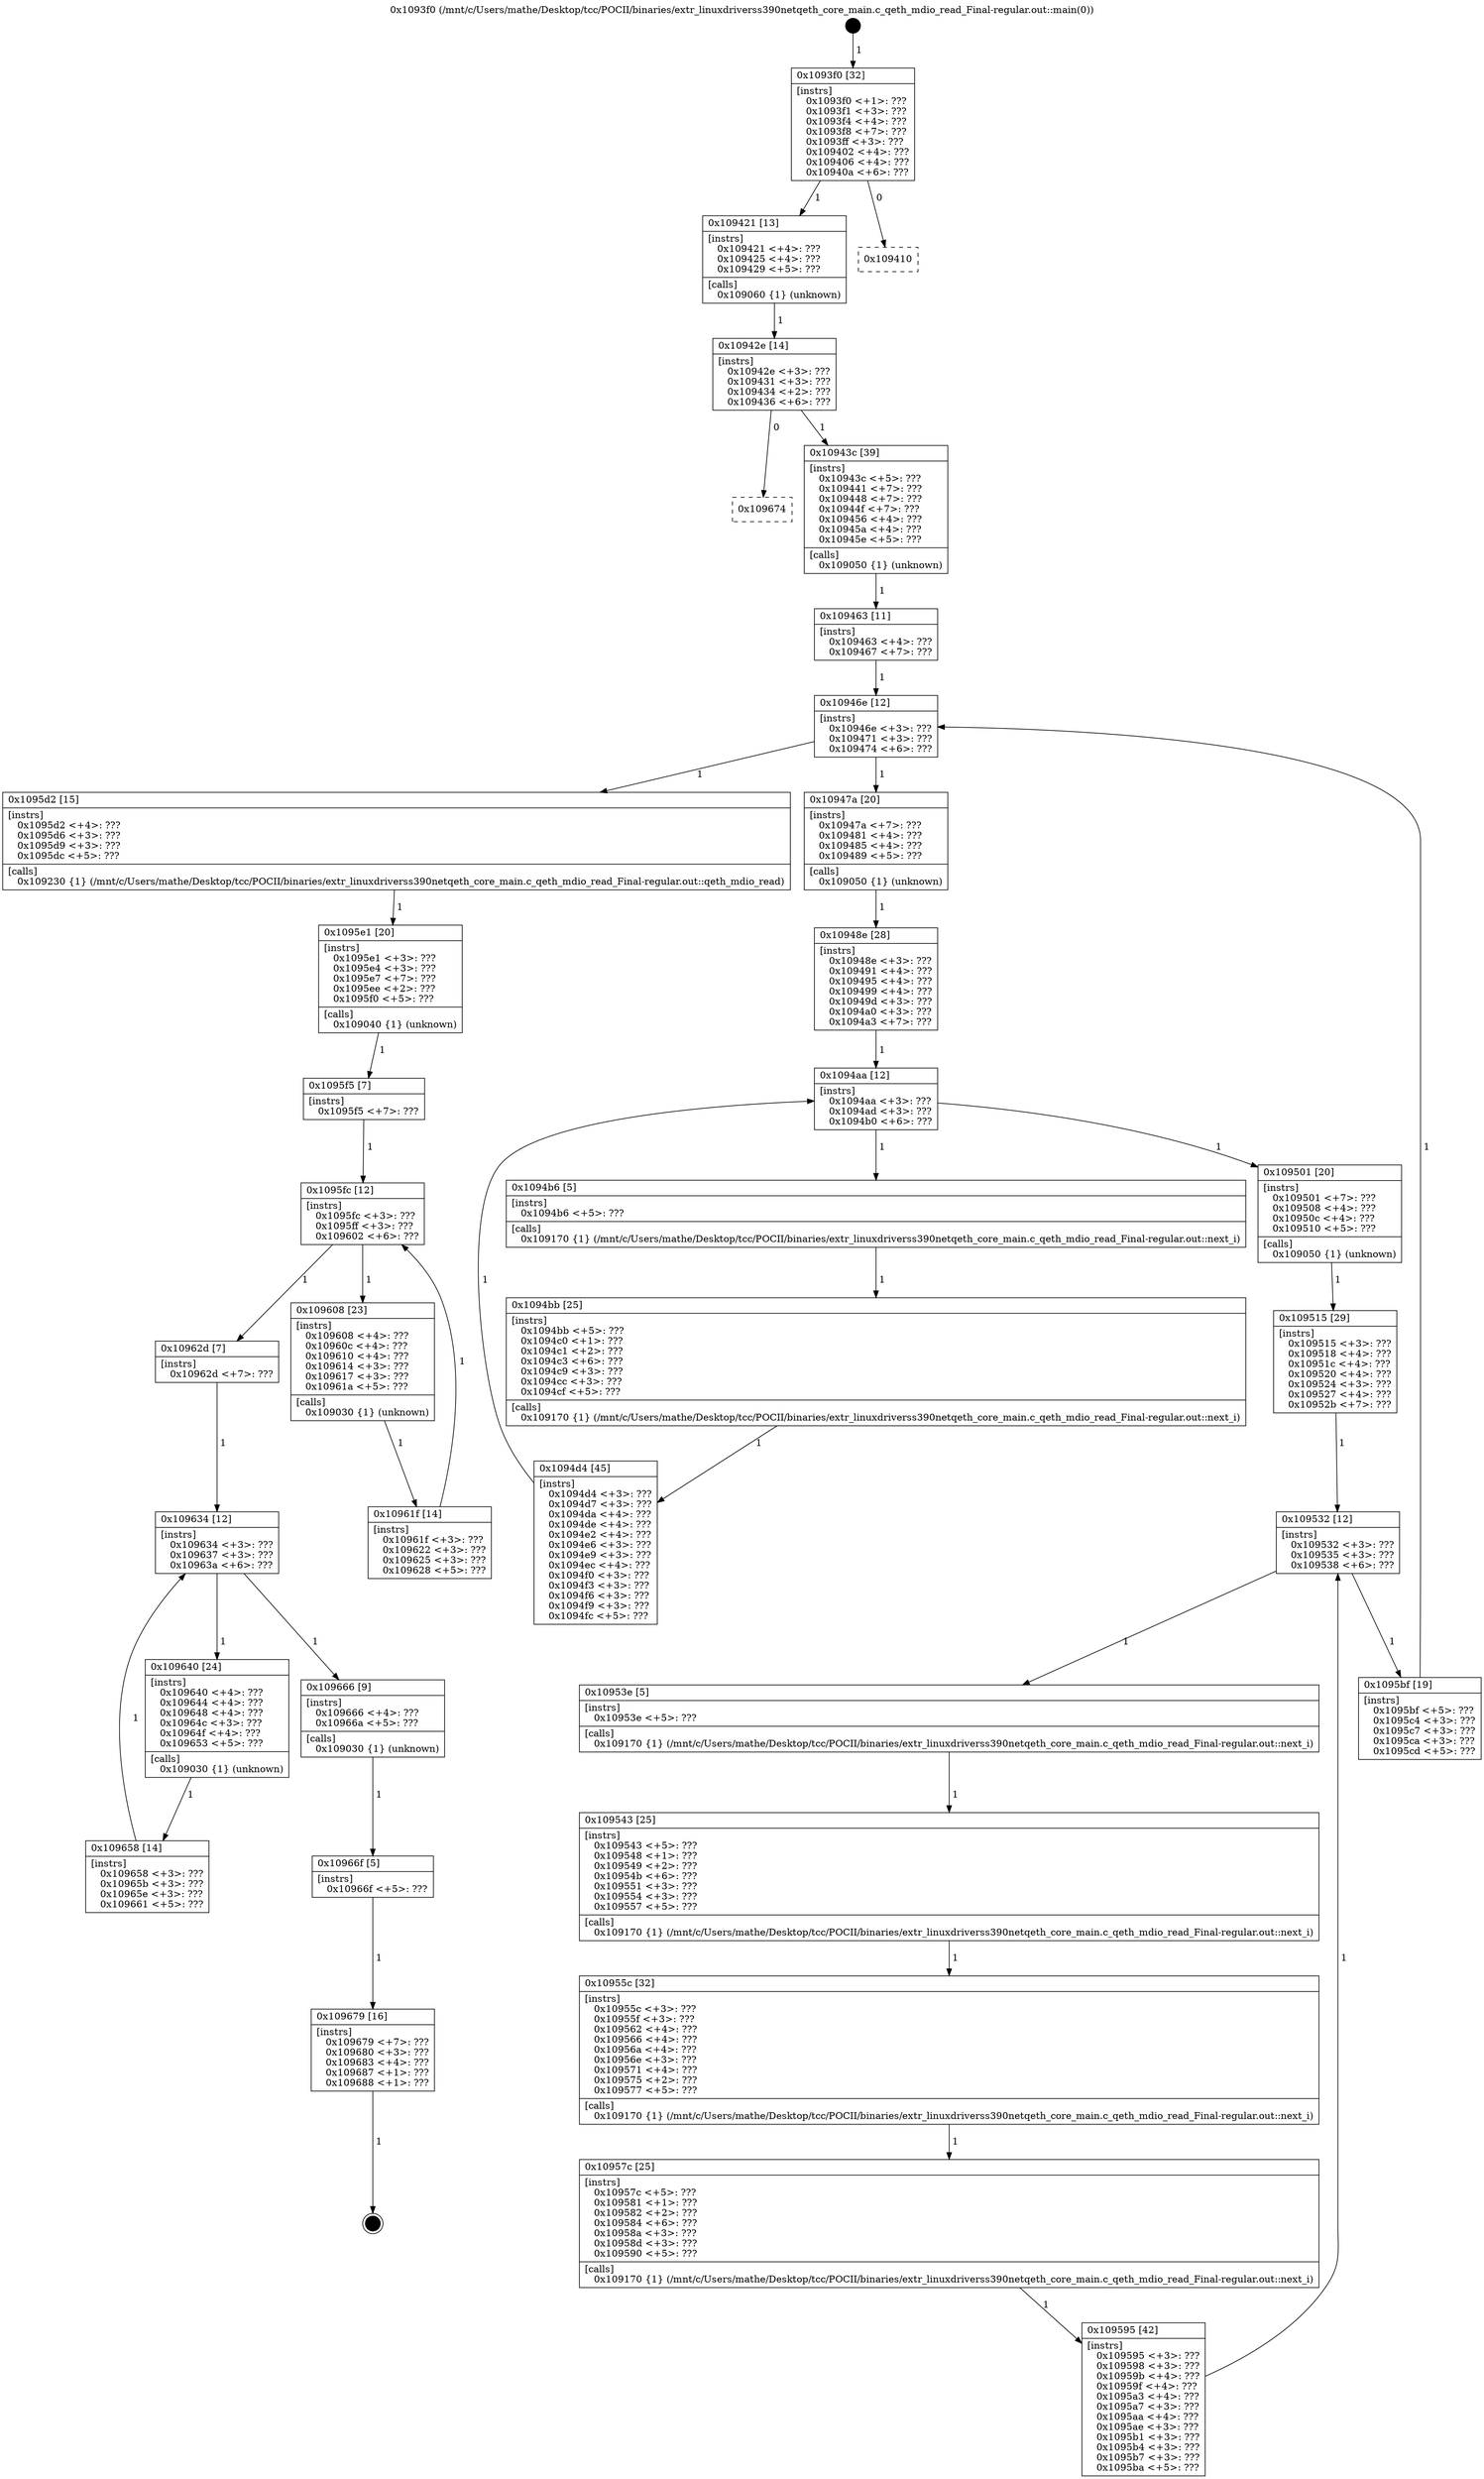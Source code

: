 digraph "0x1093f0" {
  label = "0x1093f0 (/mnt/c/Users/mathe/Desktop/tcc/POCII/binaries/extr_linuxdriverss390netqeth_core_main.c_qeth_mdio_read_Final-regular.out::main(0))"
  labelloc = "t"
  node[shape=record]

  Entry [label="",width=0.3,height=0.3,shape=circle,fillcolor=black,style=filled]
  "0x1093f0" [label="{
     0x1093f0 [32]\l
     | [instrs]\l
     &nbsp;&nbsp;0x1093f0 \<+1\>: ???\l
     &nbsp;&nbsp;0x1093f1 \<+3\>: ???\l
     &nbsp;&nbsp;0x1093f4 \<+4\>: ???\l
     &nbsp;&nbsp;0x1093f8 \<+7\>: ???\l
     &nbsp;&nbsp;0x1093ff \<+3\>: ???\l
     &nbsp;&nbsp;0x109402 \<+4\>: ???\l
     &nbsp;&nbsp;0x109406 \<+4\>: ???\l
     &nbsp;&nbsp;0x10940a \<+6\>: ???\l
  }"]
  "0x109421" [label="{
     0x109421 [13]\l
     | [instrs]\l
     &nbsp;&nbsp;0x109421 \<+4\>: ???\l
     &nbsp;&nbsp;0x109425 \<+4\>: ???\l
     &nbsp;&nbsp;0x109429 \<+5\>: ???\l
     | [calls]\l
     &nbsp;&nbsp;0x109060 \{1\} (unknown)\l
  }"]
  "0x109410" [label="{
     0x109410\l
  }", style=dashed]
  "0x10942e" [label="{
     0x10942e [14]\l
     | [instrs]\l
     &nbsp;&nbsp;0x10942e \<+3\>: ???\l
     &nbsp;&nbsp;0x109431 \<+3\>: ???\l
     &nbsp;&nbsp;0x109434 \<+2\>: ???\l
     &nbsp;&nbsp;0x109436 \<+6\>: ???\l
  }"]
  "0x109674" [label="{
     0x109674\l
  }", style=dashed]
  "0x10943c" [label="{
     0x10943c [39]\l
     | [instrs]\l
     &nbsp;&nbsp;0x10943c \<+5\>: ???\l
     &nbsp;&nbsp;0x109441 \<+7\>: ???\l
     &nbsp;&nbsp;0x109448 \<+7\>: ???\l
     &nbsp;&nbsp;0x10944f \<+7\>: ???\l
     &nbsp;&nbsp;0x109456 \<+4\>: ???\l
     &nbsp;&nbsp;0x10945a \<+4\>: ???\l
     &nbsp;&nbsp;0x10945e \<+5\>: ???\l
     | [calls]\l
     &nbsp;&nbsp;0x109050 \{1\} (unknown)\l
  }"]
  Exit [label="",width=0.3,height=0.3,shape=circle,fillcolor=black,style=filled,peripheries=2]
  "0x10946e" [label="{
     0x10946e [12]\l
     | [instrs]\l
     &nbsp;&nbsp;0x10946e \<+3\>: ???\l
     &nbsp;&nbsp;0x109471 \<+3\>: ???\l
     &nbsp;&nbsp;0x109474 \<+6\>: ???\l
  }"]
  "0x1095d2" [label="{
     0x1095d2 [15]\l
     | [instrs]\l
     &nbsp;&nbsp;0x1095d2 \<+4\>: ???\l
     &nbsp;&nbsp;0x1095d6 \<+3\>: ???\l
     &nbsp;&nbsp;0x1095d9 \<+3\>: ???\l
     &nbsp;&nbsp;0x1095dc \<+5\>: ???\l
     | [calls]\l
     &nbsp;&nbsp;0x109230 \{1\} (/mnt/c/Users/mathe/Desktop/tcc/POCII/binaries/extr_linuxdriverss390netqeth_core_main.c_qeth_mdio_read_Final-regular.out::qeth_mdio_read)\l
  }"]
  "0x10947a" [label="{
     0x10947a [20]\l
     | [instrs]\l
     &nbsp;&nbsp;0x10947a \<+7\>: ???\l
     &nbsp;&nbsp;0x109481 \<+4\>: ???\l
     &nbsp;&nbsp;0x109485 \<+4\>: ???\l
     &nbsp;&nbsp;0x109489 \<+5\>: ???\l
     | [calls]\l
     &nbsp;&nbsp;0x109050 \{1\} (unknown)\l
  }"]
  "0x1094aa" [label="{
     0x1094aa [12]\l
     | [instrs]\l
     &nbsp;&nbsp;0x1094aa \<+3\>: ???\l
     &nbsp;&nbsp;0x1094ad \<+3\>: ???\l
     &nbsp;&nbsp;0x1094b0 \<+6\>: ???\l
  }"]
  "0x109501" [label="{
     0x109501 [20]\l
     | [instrs]\l
     &nbsp;&nbsp;0x109501 \<+7\>: ???\l
     &nbsp;&nbsp;0x109508 \<+4\>: ???\l
     &nbsp;&nbsp;0x10950c \<+4\>: ???\l
     &nbsp;&nbsp;0x109510 \<+5\>: ???\l
     | [calls]\l
     &nbsp;&nbsp;0x109050 \{1\} (unknown)\l
  }"]
  "0x1094b6" [label="{
     0x1094b6 [5]\l
     | [instrs]\l
     &nbsp;&nbsp;0x1094b6 \<+5\>: ???\l
     | [calls]\l
     &nbsp;&nbsp;0x109170 \{1\} (/mnt/c/Users/mathe/Desktop/tcc/POCII/binaries/extr_linuxdriverss390netqeth_core_main.c_qeth_mdio_read_Final-regular.out::next_i)\l
  }"]
  "0x1094bb" [label="{
     0x1094bb [25]\l
     | [instrs]\l
     &nbsp;&nbsp;0x1094bb \<+5\>: ???\l
     &nbsp;&nbsp;0x1094c0 \<+1\>: ???\l
     &nbsp;&nbsp;0x1094c1 \<+2\>: ???\l
     &nbsp;&nbsp;0x1094c3 \<+6\>: ???\l
     &nbsp;&nbsp;0x1094c9 \<+3\>: ???\l
     &nbsp;&nbsp;0x1094cc \<+3\>: ???\l
     &nbsp;&nbsp;0x1094cf \<+5\>: ???\l
     | [calls]\l
     &nbsp;&nbsp;0x109170 \{1\} (/mnt/c/Users/mathe/Desktop/tcc/POCII/binaries/extr_linuxdriverss390netqeth_core_main.c_qeth_mdio_read_Final-regular.out::next_i)\l
  }"]
  "0x1094d4" [label="{
     0x1094d4 [45]\l
     | [instrs]\l
     &nbsp;&nbsp;0x1094d4 \<+3\>: ???\l
     &nbsp;&nbsp;0x1094d7 \<+3\>: ???\l
     &nbsp;&nbsp;0x1094da \<+4\>: ???\l
     &nbsp;&nbsp;0x1094de \<+4\>: ???\l
     &nbsp;&nbsp;0x1094e2 \<+4\>: ???\l
     &nbsp;&nbsp;0x1094e6 \<+3\>: ???\l
     &nbsp;&nbsp;0x1094e9 \<+3\>: ???\l
     &nbsp;&nbsp;0x1094ec \<+4\>: ???\l
     &nbsp;&nbsp;0x1094f0 \<+3\>: ???\l
     &nbsp;&nbsp;0x1094f3 \<+3\>: ???\l
     &nbsp;&nbsp;0x1094f6 \<+3\>: ???\l
     &nbsp;&nbsp;0x1094f9 \<+3\>: ???\l
     &nbsp;&nbsp;0x1094fc \<+5\>: ???\l
  }"]
  "0x10948e" [label="{
     0x10948e [28]\l
     | [instrs]\l
     &nbsp;&nbsp;0x10948e \<+3\>: ???\l
     &nbsp;&nbsp;0x109491 \<+4\>: ???\l
     &nbsp;&nbsp;0x109495 \<+4\>: ???\l
     &nbsp;&nbsp;0x109499 \<+4\>: ???\l
     &nbsp;&nbsp;0x10949d \<+3\>: ???\l
     &nbsp;&nbsp;0x1094a0 \<+3\>: ???\l
     &nbsp;&nbsp;0x1094a3 \<+7\>: ???\l
  }"]
  "0x109532" [label="{
     0x109532 [12]\l
     | [instrs]\l
     &nbsp;&nbsp;0x109532 \<+3\>: ???\l
     &nbsp;&nbsp;0x109535 \<+3\>: ???\l
     &nbsp;&nbsp;0x109538 \<+6\>: ???\l
  }"]
  "0x1095bf" [label="{
     0x1095bf [19]\l
     | [instrs]\l
     &nbsp;&nbsp;0x1095bf \<+5\>: ???\l
     &nbsp;&nbsp;0x1095c4 \<+3\>: ???\l
     &nbsp;&nbsp;0x1095c7 \<+3\>: ???\l
     &nbsp;&nbsp;0x1095ca \<+3\>: ???\l
     &nbsp;&nbsp;0x1095cd \<+5\>: ???\l
  }"]
  "0x10953e" [label="{
     0x10953e [5]\l
     | [instrs]\l
     &nbsp;&nbsp;0x10953e \<+5\>: ???\l
     | [calls]\l
     &nbsp;&nbsp;0x109170 \{1\} (/mnt/c/Users/mathe/Desktop/tcc/POCII/binaries/extr_linuxdriverss390netqeth_core_main.c_qeth_mdio_read_Final-regular.out::next_i)\l
  }"]
  "0x109543" [label="{
     0x109543 [25]\l
     | [instrs]\l
     &nbsp;&nbsp;0x109543 \<+5\>: ???\l
     &nbsp;&nbsp;0x109548 \<+1\>: ???\l
     &nbsp;&nbsp;0x109549 \<+2\>: ???\l
     &nbsp;&nbsp;0x10954b \<+6\>: ???\l
     &nbsp;&nbsp;0x109551 \<+3\>: ???\l
     &nbsp;&nbsp;0x109554 \<+3\>: ???\l
     &nbsp;&nbsp;0x109557 \<+5\>: ???\l
     | [calls]\l
     &nbsp;&nbsp;0x109170 \{1\} (/mnt/c/Users/mathe/Desktop/tcc/POCII/binaries/extr_linuxdriverss390netqeth_core_main.c_qeth_mdio_read_Final-regular.out::next_i)\l
  }"]
  "0x10955c" [label="{
     0x10955c [32]\l
     | [instrs]\l
     &nbsp;&nbsp;0x10955c \<+3\>: ???\l
     &nbsp;&nbsp;0x10955f \<+3\>: ???\l
     &nbsp;&nbsp;0x109562 \<+4\>: ???\l
     &nbsp;&nbsp;0x109566 \<+4\>: ???\l
     &nbsp;&nbsp;0x10956a \<+4\>: ???\l
     &nbsp;&nbsp;0x10956e \<+3\>: ???\l
     &nbsp;&nbsp;0x109571 \<+4\>: ???\l
     &nbsp;&nbsp;0x109575 \<+2\>: ???\l
     &nbsp;&nbsp;0x109577 \<+5\>: ???\l
     | [calls]\l
     &nbsp;&nbsp;0x109170 \{1\} (/mnt/c/Users/mathe/Desktop/tcc/POCII/binaries/extr_linuxdriverss390netqeth_core_main.c_qeth_mdio_read_Final-regular.out::next_i)\l
  }"]
  "0x10957c" [label="{
     0x10957c [25]\l
     | [instrs]\l
     &nbsp;&nbsp;0x10957c \<+5\>: ???\l
     &nbsp;&nbsp;0x109581 \<+1\>: ???\l
     &nbsp;&nbsp;0x109582 \<+2\>: ???\l
     &nbsp;&nbsp;0x109584 \<+6\>: ???\l
     &nbsp;&nbsp;0x10958a \<+3\>: ???\l
     &nbsp;&nbsp;0x10958d \<+3\>: ???\l
     &nbsp;&nbsp;0x109590 \<+5\>: ???\l
     | [calls]\l
     &nbsp;&nbsp;0x109170 \{1\} (/mnt/c/Users/mathe/Desktop/tcc/POCII/binaries/extr_linuxdriverss390netqeth_core_main.c_qeth_mdio_read_Final-regular.out::next_i)\l
  }"]
  "0x109595" [label="{
     0x109595 [42]\l
     | [instrs]\l
     &nbsp;&nbsp;0x109595 \<+3\>: ???\l
     &nbsp;&nbsp;0x109598 \<+3\>: ???\l
     &nbsp;&nbsp;0x10959b \<+4\>: ???\l
     &nbsp;&nbsp;0x10959f \<+4\>: ???\l
     &nbsp;&nbsp;0x1095a3 \<+4\>: ???\l
     &nbsp;&nbsp;0x1095a7 \<+3\>: ???\l
     &nbsp;&nbsp;0x1095aa \<+4\>: ???\l
     &nbsp;&nbsp;0x1095ae \<+3\>: ???\l
     &nbsp;&nbsp;0x1095b1 \<+3\>: ???\l
     &nbsp;&nbsp;0x1095b4 \<+3\>: ???\l
     &nbsp;&nbsp;0x1095b7 \<+3\>: ???\l
     &nbsp;&nbsp;0x1095ba \<+5\>: ???\l
  }"]
  "0x109515" [label="{
     0x109515 [29]\l
     | [instrs]\l
     &nbsp;&nbsp;0x109515 \<+3\>: ???\l
     &nbsp;&nbsp;0x109518 \<+4\>: ???\l
     &nbsp;&nbsp;0x10951c \<+4\>: ???\l
     &nbsp;&nbsp;0x109520 \<+4\>: ???\l
     &nbsp;&nbsp;0x109524 \<+3\>: ???\l
     &nbsp;&nbsp;0x109527 \<+4\>: ???\l
     &nbsp;&nbsp;0x10952b \<+7\>: ???\l
  }"]
  "0x109679" [label="{
     0x109679 [16]\l
     | [instrs]\l
     &nbsp;&nbsp;0x109679 \<+7\>: ???\l
     &nbsp;&nbsp;0x109680 \<+3\>: ???\l
     &nbsp;&nbsp;0x109683 \<+4\>: ???\l
     &nbsp;&nbsp;0x109687 \<+1\>: ???\l
     &nbsp;&nbsp;0x109688 \<+1\>: ???\l
  }"]
  "0x109463" [label="{
     0x109463 [11]\l
     | [instrs]\l
     &nbsp;&nbsp;0x109463 \<+4\>: ???\l
     &nbsp;&nbsp;0x109467 \<+7\>: ???\l
  }"]
  "0x1095e1" [label="{
     0x1095e1 [20]\l
     | [instrs]\l
     &nbsp;&nbsp;0x1095e1 \<+3\>: ???\l
     &nbsp;&nbsp;0x1095e4 \<+3\>: ???\l
     &nbsp;&nbsp;0x1095e7 \<+7\>: ???\l
     &nbsp;&nbsp;0x1095ee \<+2\>: ???\l
     &nbsp;&nbsp;0x1095f0 \<+5\>: ???\l
     | [calls]\l
     &nbsp;&nbsp;0x109040 \{1\} (unknown)\l
  }"]
  "0x1095fc" [label="{
     0x1095fc [12]\l
     | [instrs]\l
     &nbsp;&nbsp;0x1095fc \<+3\>: ???\l
     &nbsp;&nbsp;0x1095ff \<+3\>: ???\l
     &nbsp;&nbsp;0x109602 \<+6\>: ???\l
  }"]
  "0x109634" [label="{
     0x109634 [12]\l
     | [instrs]\l
     &nbsp;&nbsp;0x109634 \<+3\>: ???\l
     &nbsp;&nbsp;0x109637 \<+3\>: ???\l
     &nbsp;&nbsp;0x10963a \<+6\>: ???\l
  }"]
  "0x109608" [label="{
     0x109608 [23]\l
     | [instrs]\l
     &nbsp;&nbsp;0x109608 \<+4\>: ???\l
     &nbsp;&nbsp;0x10960c \<+4\>: ???\l
     &nbsp;&nbsp;0x109610 \<+4\>: ???\l
     &nbsp;&nbsp;0x109614 \<+3\>: ???\l
     &nbsp;&nbsp;0x109617 \<+3\>: ???\l
     &nbsp;&nbsp;0x10961a \<+5\>: ???\l
     | [calls]\l
     &nbsp;&nbsp;0x109030 \{1\} (unknown)\l
  }"]
  "0x10961f" [label="{
     0x10961f [14]\l
     | [instrs]\l
     &nbsp;&nbsp;0x10961f \<+3\>: ???\l
     &nbsp;&nbsp;0x109622 \<+3\>: ???\l
     &nbsp;&nbsp;0x109625 \<+3\>: ???\l
     &nbsp;&nbsp;0x109628 \<+5\>: ???\l
  }"]
  "0x1095f5" [label="{
     0x1095f5 [7]\l
     | [instrs]\l
     &nbsp;&nbsp;0x1095f5 \<+7\>: ???\l
  }"]
  "0x109666" [label="{
     0x109666 [9]\l
     | [instrs]\l
     &nbsp;&nbsp;0x109666 \<+4\>: ???\l
     &nbsp;&nbsp;0x10966a \<+5\>: ???\l
     | [calls]\l
     &nbsp;&nbsp;0x109030 \{1\} (unknown)\l
  }"]
  "0x109640" [label="{
     0x109640 [24]\l
     | [instrs]\l
     &nbsp;&nbsp;0x109640 \<+4\>: ???\l
     &nbsp;&nbsp;0x109644 \<+4\>: ???\l
     &nbsp;&nbsp;0x109648 \<+4\>: ???\l
     &nbsp;&nbsp;0x10964c \<+3\>: ???\l
     &nbsp;&nbsp;0x10964f \<+4\>: ???\l
     &nbsp;&nbsp;0x109653 \<+5\>: ???\l
     | [calls]\l
     &nbsp;&nbsp;0x109030 \{1\} (unknown)\l
  }"]
  "0x109658" [label="{
     0x109658 [14]\l
     | [instrs]\l
     &nbsp;&nbsp;0x109658 \<+3\>: ???\l
     &nbsp;&nbsp;0x10965b \<+3\>: ???\l
     &nbsp;&nbsp;0x10965e \<+3\>: ???\l
     &nbsp;&nbsp;0x109661 \<+5\>: ???\l
  }"]
  "0x10962d" [label="{
     0x10962d [7]\l
     | [instrs]\l
     &nbsp;&nbsp;0x10962d \<+7\>: ???\l
  }"]
  "0x10966f" [label="{
     0x10966f [5]\l
     | [instrs]\l
     &nbsp;&nbsp;0x10966f \<+5\>: ???\l
  }"]
  Entry -> "0x1093f0" [label=" 1"]
  "0x1093f0" -> "0x109421" [label=" 1"]
  "0x1093f0" -> "0x109410" [label=" 0"]
  "0x109421" -> "0x10942e" [label=" 1"]
  "0x10942e" -> "0x109674" [label=" 0"]
  "0x10942e" -> "0x10943c" [label=" 1"]
  "0x109679" -> Exit [label=" 1"]
  "0x10943c" -> "0x109463" [label=" 1"]
  "0x10946e" -> "0x1095d2" [label=" 1"]
  "0x10946e" -> "0x10947a" [label=" 1"]
  "0x10947a" -> "0x10948e" [label=" 1"]
  "0x1094aa" -> "0x109501" [label=" 1"]
  "0x1094aa" -> "0x1094b6" [label=" 1"]
  "0x1094b6" -> "0x1094bb" [label=" 1"]
  "0x1094bb" -> "0x1094d4" [label=" 1"]
  "0x10948e" -> "0x1094aa" [label=" 1"]
  "0x1094d4" -> "0x1094aa" [label=" 1"]
  "0x109501" -> "0x109515" [label=" 1"]
  "0x109532" -> "0x1095bf" [label=" 1"]
  "0x109532" -> "0x10953e" [label=" 1"]
  "0x10953e" -> "0x109543" [label=" 1"]
  "0x109543" -> "0x10955c" [label=" 1"]
  "0x10955c" -> "0x10957c" [label=" 1"]
  "0x10957c" -> "0x109595" [label=" 1"]
  "0x109515" -> "0x109532" [label=" 1"]
  "0x109595" -> "0x109532" [label=" 1"]
  "0x10966f" -> "0x109679" [label=" 1"]
  "0x109463" -> "0x10946e" [label=" 1"]
  "0x1095bf" -> "0x10946e" [label=" 1"]
  "0x1095d2" -> "0x1095e1" [label=" 1"]
  "0x1095e1" -> "0x1095f5" [label=" 1"]
  "0x1095fc" -> "0x10962d" [label=" 1"]
  "0x1095fc" -> "0x109608" [label=" 1"]
  "0x109608" -> "0x10961f" [label=" 1"]
  "0x1095f5" -> "0x1095fc" [label=" 1"]
  "0x10961f" -> "0x1095fc" [label=" 1"]
  "0x109634" -> "0x109666" [label=" 1"]
  "0x109634" -> "0x109640" [label=" 1"]
  "0x109640" -> "0x109658" [label=" 1"]
  "0x10962d" -> "0x109634" [label=" 1"]
  "0x109658" -> "0x109634" [label=" 1"]
  "0x109666" -> "0x10966f" [label=" 1"]
}
